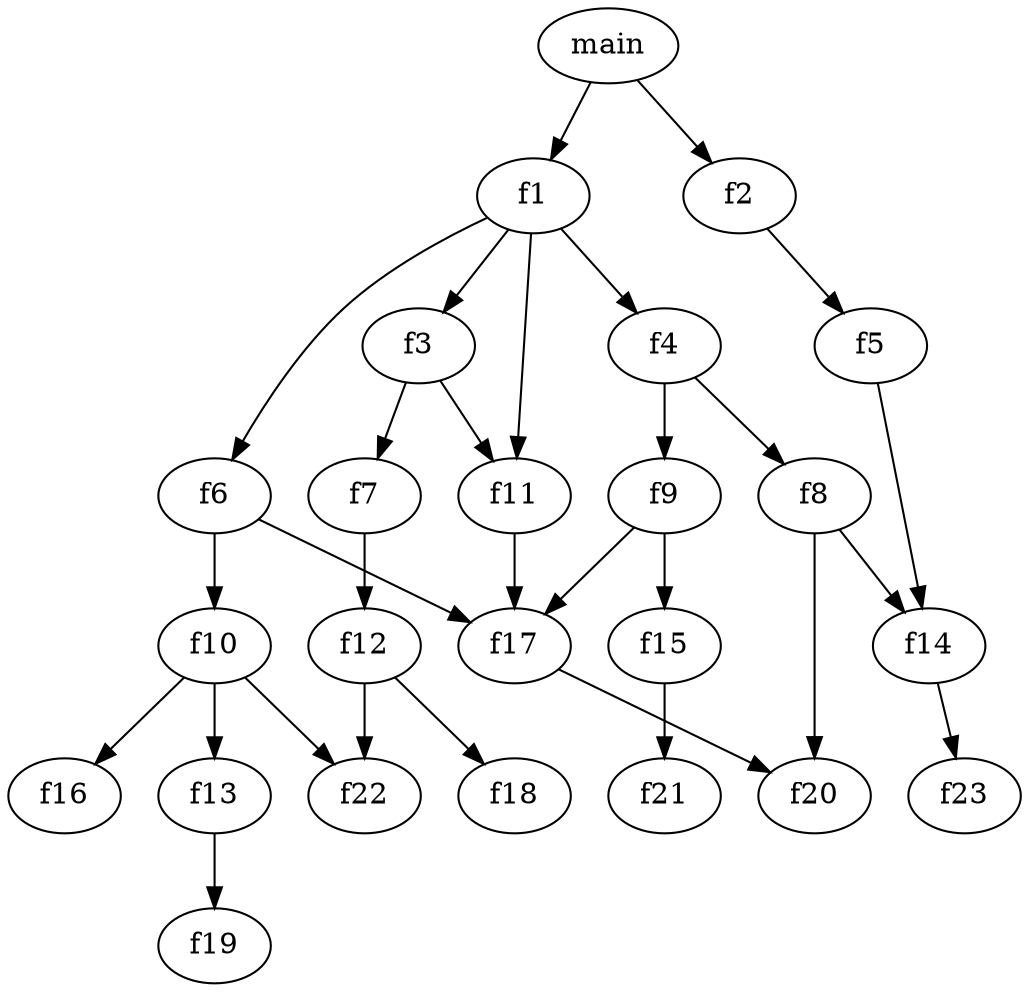digraph {
	0 [label=main]
	1 [label=f1]
	0 -> 1
	2 [label=f2]
	0 -> 2
	3 [label=f3]
	1 -> 3
	4 [label=f4]
	1 -> 4
	5 [label=f5]
	2 -> 5
	6 [label=f6]
	1 -> 6
	7 [label=f7]
	3 -> 7
	8 [label=f8]
	4 -> 8
	9 [label=f9]
	4 -> 9
	10 [label=f10]
	6 -> 10
	11 [label=f11]
	3 -> 11
	12 [label=f12]
	7 -> 12
	13 [label=f13]
	10 -> 13
	14 [label=f14]
	8 -> 14
	15 [label=f15]
	9 -> 15
	16 [label=f16]
	10 -> 16
	17 [label=f17]
	9 -> 17
	18 [label=f18]
	12 -> 18
	19 [label=f19]
	13 -> 19
	20 [label=f20]
	17 -> 20
	21 [label=f21]
	15 -> 21
	22 [label=f22]
	12 -> 22
	23 [label=f23]
	14 -> 23
	1 -> 11
	5 -> 14
	6 -> 17
	8 -> 20
	10 -> 22
	11 -> 17
}
